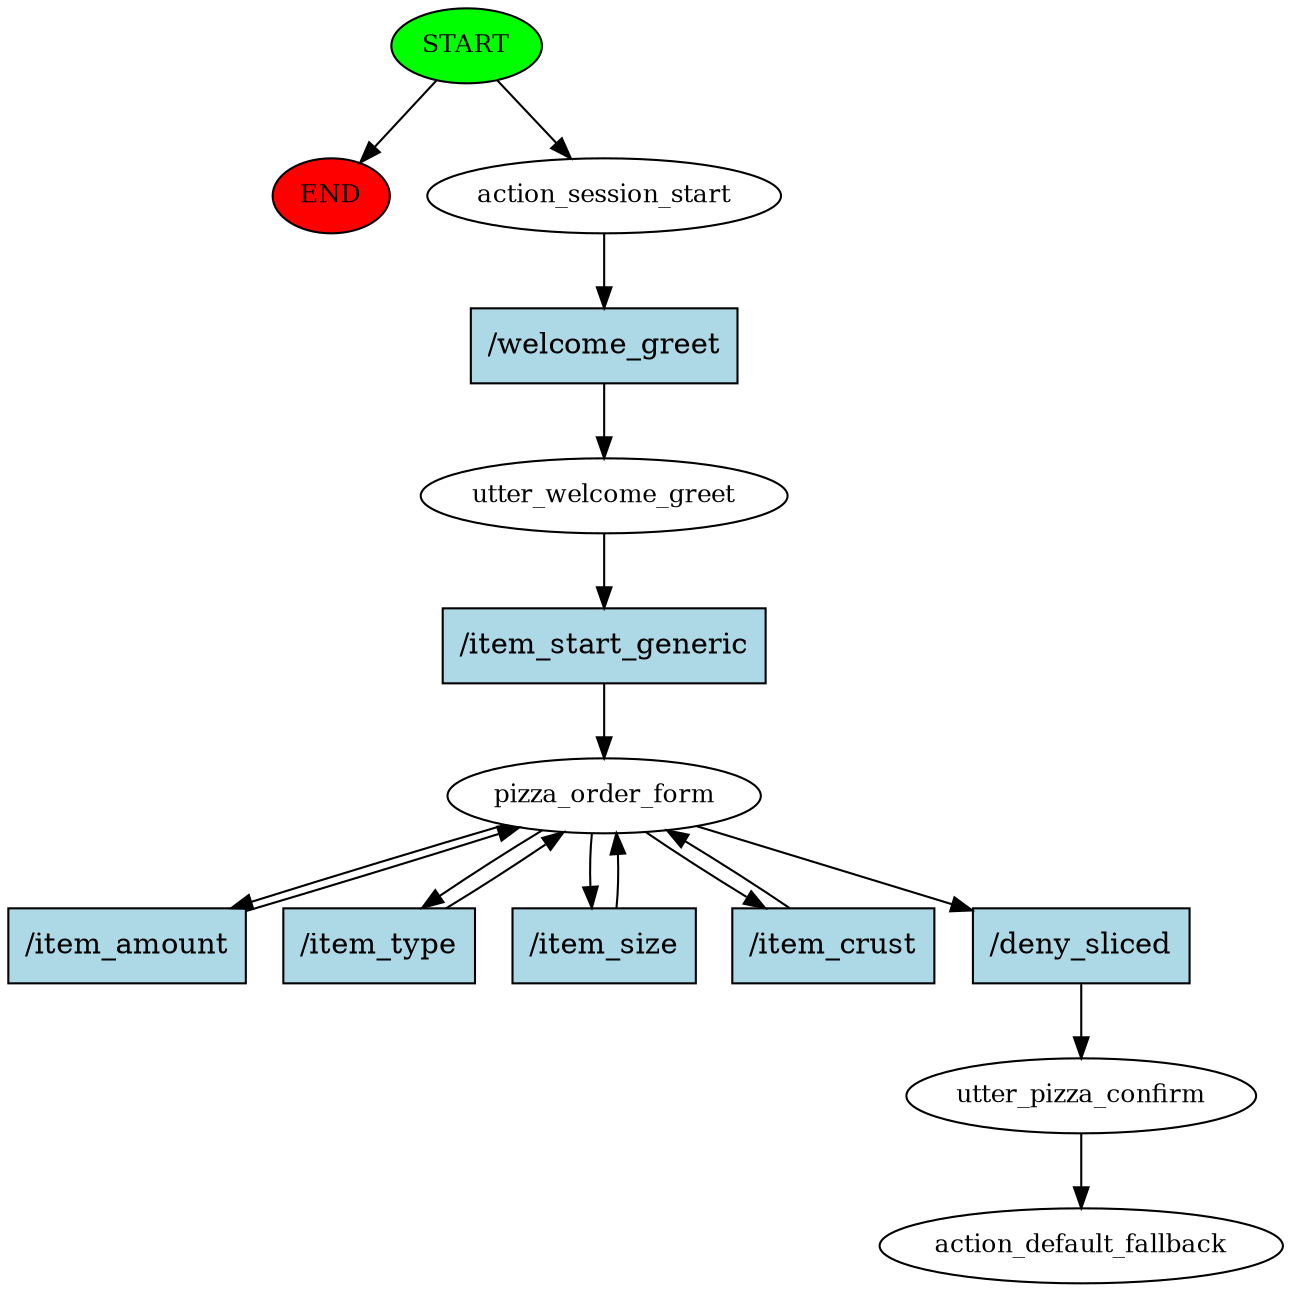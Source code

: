 digraph  {
0 [class="start active", fillcolor=green, fontsize=12, label=START, style=filled];
"-1" [class=end, fillcolor=red, fontsize=12, label=END, style=filled];
1 [class=active, fontsize=12, label=action_session_start];
2 [class=active, fontsize=12, label=utter_welcome_greet];
3 [class=active, fontsize=12, label=pizza_order_form];
8 [class=active, fontsize=12, label=utter_pizza_confirm];
9 [class="dashed active", fontsize=12, label=action_default_fallback];
10 [class="intent active", fillcolor=lightblue, label="/welcome_greet", shape=rect, style=filled];
11 [class="intent active", fillcolor=lightblue, label="/item_start_generic", shape=rect, style=filled];
12 [class="intent active", fillcolor=lightblue, label="/item_amount", shape=rect, style=filled];
13 [class="intent active", fillcolor=lightblue, label="/item_type", shape=rect, style=filled];
14 [class="intent active", fillcolor=lightblue, label="/item_size", shape=rect, style=filled];
15 [class="intent active", fillcolor=lightblue, label="/item_crust", shape=rect, style=filled];
16 [class="intent active", fillcolor=lightblue, label="/deny_sliced", shape=rect, style=filled];
0 -> "-1"  [class="", key=NONE, label=""];
0 -> 1  [class=active, key=NONE, label=""];
1 -> 10  [class=active, key=0];
2 -> 11  [class=active, key=0];
3 -> 12  [class=active, key=0];
3 -> 13  [class=active, key=0];
3 -> 14  [class=active, key=0];
3 -> 15  [class=active, key=0];
3 -> 16  [class=active, key=0];
8 -> 9  [class=active, key=NONE, label=""];
10 -> 2  [class=active, key=0];
11 -> 3  [class=active, key=0];
12 -> 3  [class=active, key=0];
13 -> 3  [class=active, key=0];
14 -> 3  [class=active, key=0];
15 -> 3  [class=active, key=0];
16 -> 8  [class=active, key=0];
}
